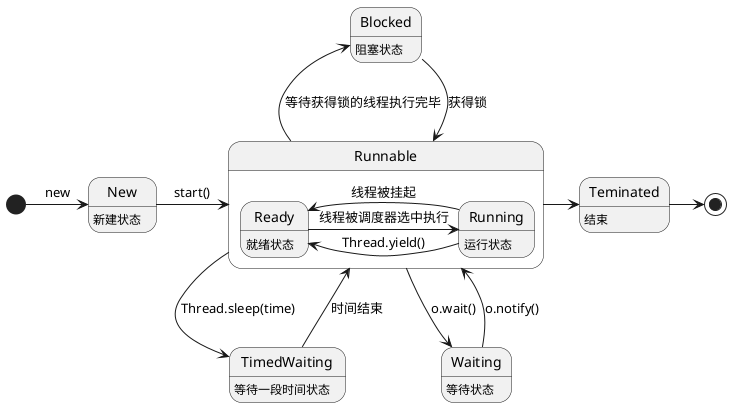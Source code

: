 @startuml


state New : 新建状态
state Runnable {
    state Ready : 就绪状态
    state Running : 运行状态
}
state TimedWaiting : 等待一段时间状态
state Waiting : 等待状态
state Blocked : 阻塞状态
state Teminated : 结束

[*] -right-> New : new
New -right-> Runnable : start()
Runnable -right-> Teminated
Teminated -right-> [*]

Runnable -down-> TimedWaiting : Thread.sleep(time)
TimedWaiting --> Runnable : 时间结束
Runnable -down-> Waiting : o.wait()
Waiting --> Runnable : o.notify()
Runnable -up-> Blocked : 等待获得锁的线程执行完毕
Blocked --> Runnable : 获得锁



Ready -> Running : 线程被调度器选中执行
Running -> Ready : 线程被挂起
Running -> Ready : Thread.yield()

@enduml